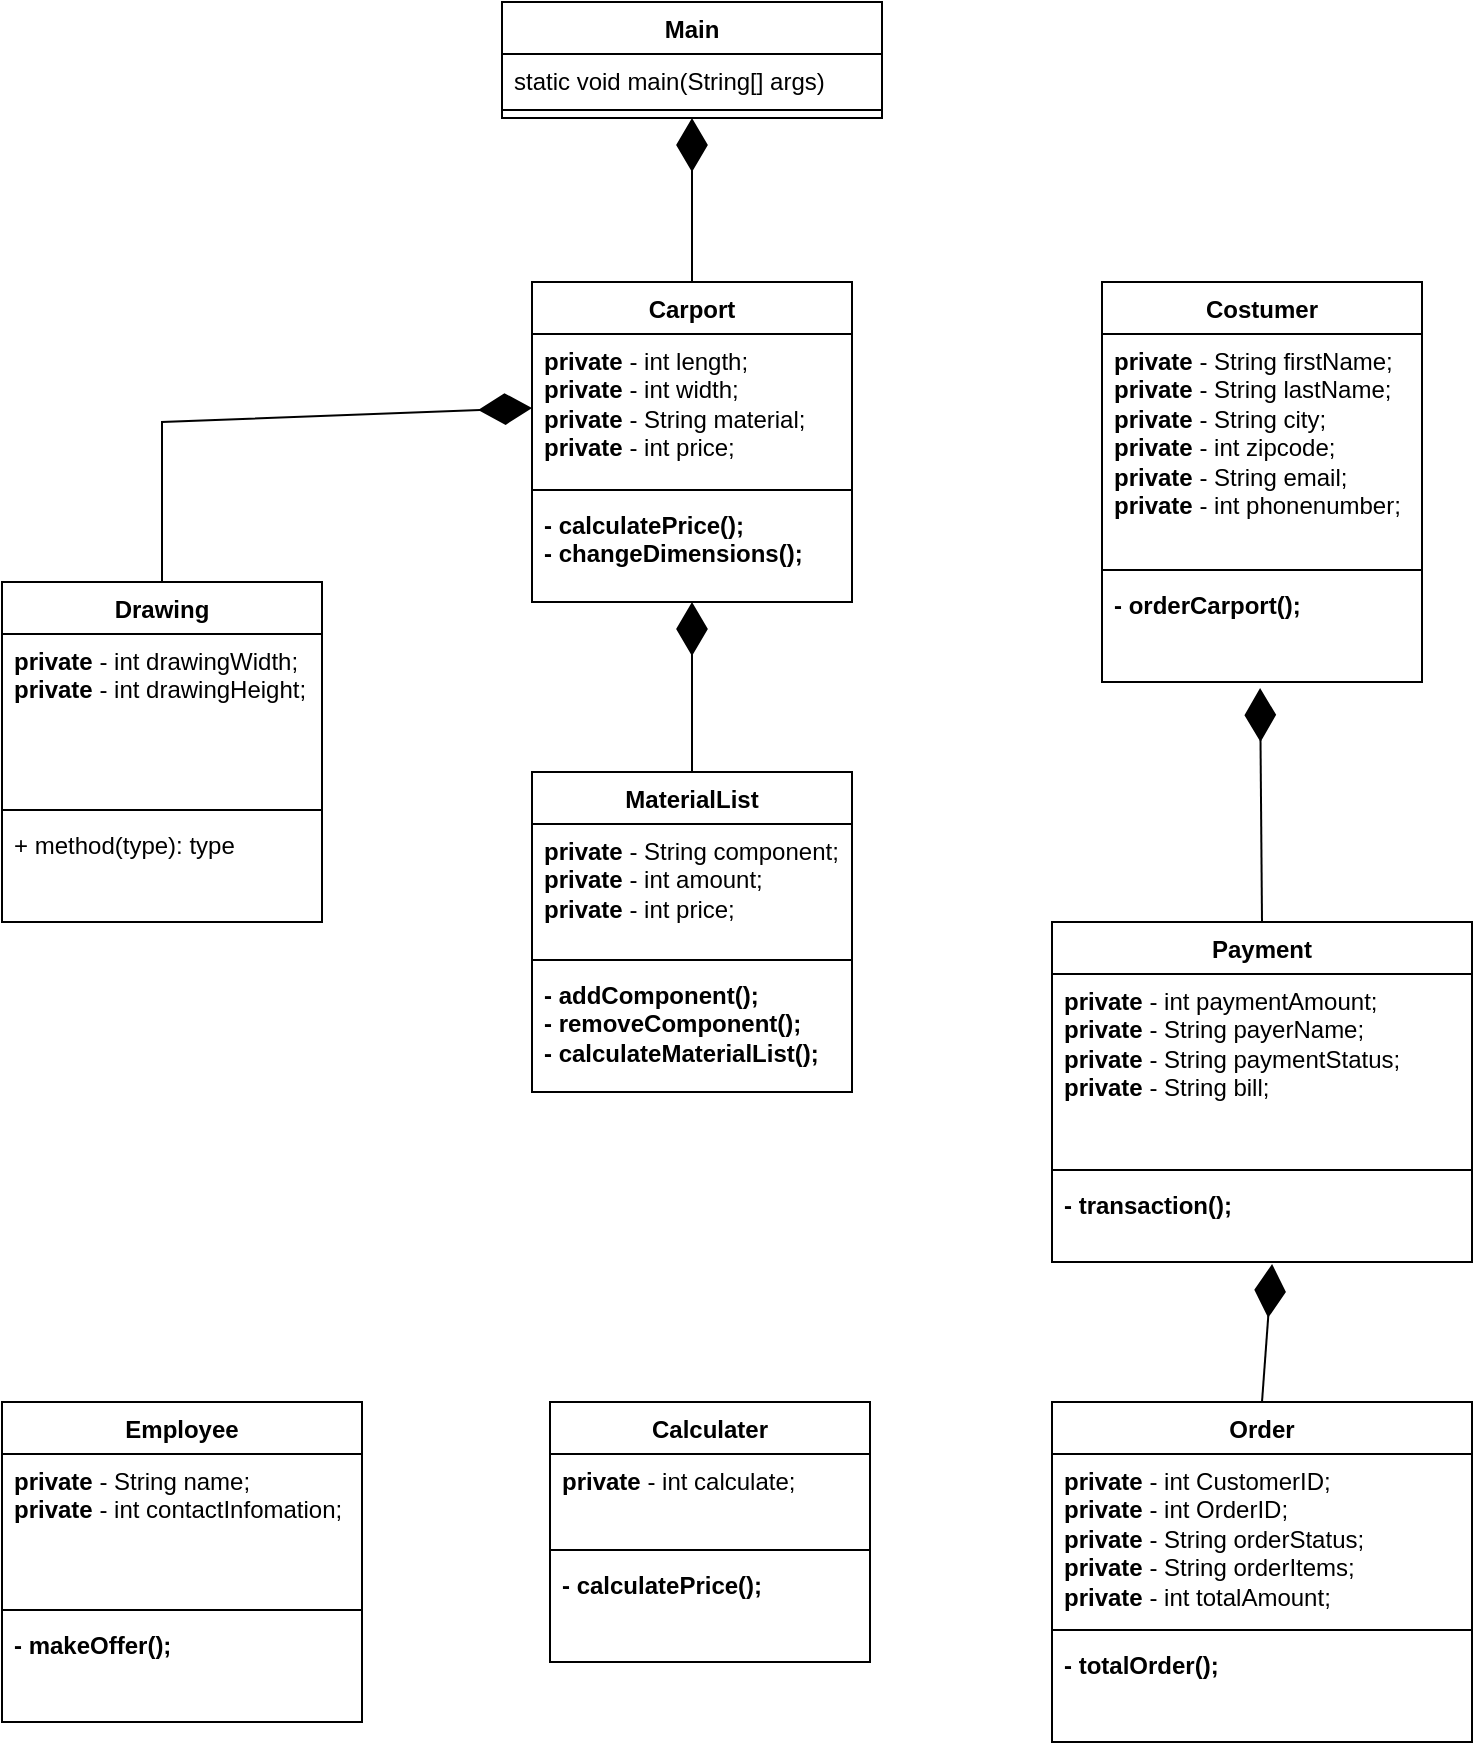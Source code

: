 <mxfile version="24.3.1" type="github">
  <diagram id="C5RBs43oDa-KdzZeNtuy" name="Page-1">
    <mxGraphModel dx="712" dy="745" grid="1" gridSize="10" guides="1" tooltips="1" connect="1" arrows="1" fold="1" page="1" pageScale="1" pageWidth="827" pageHeight="1169" math="0" shadow="0">
      <root>
        <mxCell id="WIyWlLk6GJQsqaUBKTNV-0" />
        <mxCell id="WIyWlLk6GJQsqaUBKTNV-1" parent="WIyWlLk6GJQsqaUBKTNV-0" />
        <mxCell id="eHg_oszsOFh-baLFCK9L-24" value="Carport" style="swimlane;fontStyle=1;align=center;verticalAlign=top;childLayout=stackLayout;horizontal=1;startSize=26;horizontalStack=0;resizeParent=1;resizeParentMax=0;resizeLast=0;collapsible=1;marginBottom=0;whiteSpace=wrap;html=1;" vertex="1" parent="WIyWlLk6GJQsqaUBKTNV-1">
          <mxGeometry x="325" y="180" width="160" height="160" as="geometry" />
        </mxCell>
        <mxCell id="eHg_oszsOFh-baLFCK9L-25" value="&lt;div&gt;&lt;b&gt;private&lt;/b&gt; - int length;&lt;/div&gt;&lt;div&gt;&lt;div&gt;&lt;b&gt;private&lt;/b&gt; - int width;&lt;/div&gt;&lt;div&gt;&lt;div&gt;&lt;b&gt;private&lt;/b&gt; - String material;&lt;br&gt;&lt;/div&gt;&lt;div&gt;&lt;div&gt;&lt;b&gt;private&lt;/b&gt; - int price;&lt;/div&gt;&lt;div&gt;&lt;br&gt;&lt;/div&gt;&lt;/div&gt;&lt;/div&gt;&lt;/div&gt;&lt;div&gt;&lt;br&gt;&lt;/div&gt;" style="text;strokeColor=none;fillColor=none;align=left;verticalAlign=top;spacingLeft=4;spacingRight=4;overflow=hidden;rotatable=0;points=[[0,0.5],[1,0.5]];portConstraint=eastwest;whiteSpace=wrap;html=1;" vertex="1" parent="eHg_oszsOFh-baLFCK9L-24">
          <mxGeometry y="26" width="160" height="74" as="geometry" />
        </mxCell>
        <mxCell id="eHg_oszsOFh-baLFCK9L-26" value="" style="line;strokeWidth=1;fillColor=none;align=left;verticalAlign=middle;spacingTop=-1;spacingLeft=3;spacingRight=3;rotatable=0;labelPosition=right;points=[];portConstraint=eastwest;strokeColor=inherit;" vertex="1" parent="eHg_oszsOFh-baLFCK9L-24">
          <mxGeometry y="100" width="160" height="8" as="geometry" />
        </mxCell>
        <mxCell id="eHg_oszsOFh-baLFCK9L-27" value="&lt;div&gt;&lt;b&gt;- calculatePrice();&lt;/b&gt;&lt;/div&gt;&lt;div&gt;&lt;b&gt;- changeDimensions();&lt;br&gt;&lt;/b&gt;&lt;/div&gt;" style="text;strokeColor=none;fillColor=none;align=left;verticalAlign=top;spacingLeft=4;spacingRight=4;overflow=hidden;rotatable=0;points=[[0,0.5],[1,0.5]];portConstraint=eastwest;whiteSpace=wrap;html=1;" vertex="1" parent="eHg_oszsOFh-baLFCK9L-24">
          <mxGeometry y="108" width="160" height="52" as="geometry" />
        </mxCell>
        <mxCell id="eHg_oszsOFh-baLFCK9L-28" value="Costumer" style="swimlane;fontStyle=1;align=center;verticalAlign=top;childLayout=stackLayout;horizontal=1;startSize=26;horizontalStack=0;resizeParent=1;resizeParentMax=0;resizeLast=0;collapsible=1;marginBottom=0;whiteSpace=wrap;html=1;" vertex="1" parent="WIyWlLk6GJQsqaUBKTNV-1">
          <mxGeometry x="610" y="180" width="160" height="200" as="geometry" />
        </mxCell>
        <mxCell id="eHg_oszsOFh-baLFCK9L-29" value="&lt;div&gt;&lt;b&gt;private&lt;/b&gt; - String firstName;&lt;/div&gt;&lt;div&gt;&lt;div&gt;&lt;b&gt;private&lt;/b&gt; - String lastName;&lt;/div&gt;&lt;div&gt;&lt;div&gt;&lt;b&gt;private&lt;/b&gt; - String city;&lt;/div&gt;&lt;div&gt;&lt;b&gt;private&lt;/b&gt; - int zipcode;&lt;/div&gt;&lt;div&gt;&lt;div&gt;&lt;b&gt;private&lt;/b&gt; - String email;&lt;/div&gt;&lt;div&gt;&lt;b&gt;private&lt;/b&gt; - int phonenumber;&lt;br&gt;&lt;/div&gt;&lt;div&gt;&lt;br&gt;&lt;/div&gt;&lt;/div&gt;&lt;/div&gt;&lt;/div&gt;&lt;div&gt;&lt;br&gt;&lt;/div&gt;" style="text;strokeColor=none;fillColor=none;align=left;verticalAlign=top;spacingLeft=4;spacingRight=4;overflow=hidden;rotatable=0;points=[[0,0.5],[1,0.5]];portConstraint=eastwest;whiteSpace=wrap;html=1;" vertex="1" parent="eHg_oszsOFh-baLFCK9L-28">
          <mxGeometry y="26" width="160" height="114" as="geometry" />
        </mxCell>
        <mxCell id="eHg_oszsOFh-baLFCK9L-30" value="" style="line;strokeWidth=1;fillColor=none;align=left;verticalAlign=middle;spacingTop=-1;spacingLeft=3;spacingRight=3;rotatable=0;labelPosition=right;points=[];portConstraint=eastwest;strokeColor=inherit;" vertex="1" parent="eHg_oszsOFh-baLFCK9L-28">
          <mxGeometry y="140" width="160" height="8" as="geometry" />
        </mxCell>
        <mxCell id="eHg_oszsOFh-baLFCK9L-31" value="&lt;b&gt;- orderCarport();&lt;/b&gt;" style="text;strokeColor=none;fillColor=none;align=left;verticalAlign=top;spacingLeft=4;spacingRight=4;overflow=hidden;rotatable=0;points=[[0,0.5],[1,0.5]];portConstraint=eastwest;whiteSpace=wrap;html=1;" vertex="1" parent="eHg_oszsOFh-baLFCK9L-28">
          <mxGeometry y="148" width="160" height="52" as="geometry" />
        </mxCell>
        <mxCell id="eHg_oszsOFh-baLFCK9L-32" value="MaterialList" style="swimlane;fontStyle=1;align=center;verticalAlign=top;childLayout=stackLayout;horizontal=1;startSize=26;horizontalStack=0;resizeParent=1;resizeParentMax=0;resizeLast=0;collapsible=1;marginBottom=0;whiteSpace=wrap;html=1;" vertex="1" parent="WIyWlLk6GJQsqaUBKTNV-1">
          <mxGeometry x="325" y="425" width="160" height="160" as="geometry" />
        </mxCell>
        <mxCell id="eHg_oszsOFh-baLFCK9L-33" value="&lt;div&gt;&lt;b&gt;private&lt;/b&gt; - String component;&lt;/div&gt;&lt;div&gt;&lt;div&gt;&lt;b&gt;private&lt;/b&gt; - int amount;&lt;/div&gt;&lt;div&gt;&lt;div&gt;&lt;b&gt;private&lt;/b&gt; - int price;&lt;div&gt;&lt;br&gt;&lt;/div&gt;&lt;/div&gt;&lt;/div&gt;&lt;/div&gt;&lt;div&gt;&lt;br&gt;&lt;/div&gt;" style="text;strokeColor=none;fillColor=none;align=left;verticalAlign=top;spacingLeft=4;spacingRight=4;overflow=hidden;rotatable=0;points=[[0,0.5],[1,0.5]];portConstraint=eastwest;whiteSpace=wrap;html=1;" vertex="1" parent="eHg_oszsOFh-baLFCK9L-32">
          <mxGeometry y="26" width="160" height="64" as="geometry" />
        </mxCell>
        <mxCell id="eHg_oszsOFh-baLFCK9L-34" value="" style="line;strokeWidth=1;fillColor=none;align=left;verticalAlign=middle;spacingTop=-1;spacingLeft=3;spacingRight=3;rotatable=0;labelPosition=right;points=[];portConstraint=eastwest;strokeColor=inherit;" vertex="1" parent="eHg_oszsOFh-baLFCK9L-32">
          <mxGeometry y="90" width="160" height="8" as="geometry" />
        </mxCell>
        <mxCell id="eHg_oszsOFh-baLFCK9L-35" value="&lt;div&gt;&lt;b&gt;- addComponent();&lt;/b&gt;&lt;/div&gt;&lt;div&gt;&lt;b&gt;- removeComponent();&lt;/b&gt;&lt;/div&gt;&lt;div&gt;&lt;b&gt;- calculateMaterialList();&lt;br&gt;&lt;/b&gt;&lt;/div&gt;&lt;div&gt;&lt;b&gt;&lt;br&gt;&lt;br&gt;&lt;/b&gt;&lt;/div&gt;" style="text;strokeColor=none;fillColor=none;align=left;verticalAlign=top;spacingLeft=4;spacingRight=4;overflow=hidden;rotatable=0;points=[[0,0.5],[1,0.5]];portConstraint=eastwest;whiteSpace=wrap;html=1;" vertex="1" parent="eHg_oszsOFh-baLFCK9L-32">
          <mxGeometry y="98" width="160" height="62" as="geometry" />
        </mxCell>
        <mxCell id="eHg_oszsOFh-baLFCK9L-37" value="Payment" style="swimlane;fontStyle=1;align=center;verticalAlign=top;childLayout=stackLayout;horizontal=1;startSize=26;horizontalStack=0;resizeParent=1;resizeParentMax=0;resizeLast=0;collapsible=1;marginBottom=0;whiteSpace=wrap;html=1;" vertex="1" parent="WIyWlLk6GJQsqaUBKTNV-1">
          <mxGeometry x="585" y="500" width="210" height="170" as="geometry" />
        </mxCell>
        <mxCell id="eHg_oszsOFh-baLFCK9L-38" value="&lt;div&gt;&lt;div&gt;&lt;b&gt;private&lt;/b&gt; - int paymentAmount;&lt;/div&gt;&lt;div&gt;&lt;b&gt;private&lt;/b&gt; - String payerName;&lt;/div&gt;&lt;div&gt;&lt;b&gt;private&lt;/b&gt; - String paymentStatus;&lt;/div&gt;&lt;div&gt;&lt;div&gt;&lt;b&gt;private&lt;/b&gt; - String bill;&lt;div&gt;&lt;br&gt;&lt;/div&gt;&lt;/div&gt;&lt;/div&gt;&lt;/div&gt;&lt;div&gt;&lt;br&gt;&lt;/div&gt;" style="text;strokeColor=none;fillColor=none;align=left;verticalAlign=top;spacingLeft=4;spacingRight=4;overflow=hidden;rotatable=0;points=[[0,0.5],[1,0.5]];portConstraint=eastwest;whiteSpace=wrap;html=1;" vertex="1" parent="eHg_oszsOFh-baLFCK9L-37">
          <mxGeometry y="26" width="210" height="94" as="geometry" />
        </mxCell>
        <mxCell id="eHg_oszsOFh-baLFCK9L-39" value="" style="line;strokeWidth=1;fillColor=none;align=left;verticalAlign=middle;spacingTop=-1;spacingLeft=3;spacingRight=3;rotatable=0;labelPosition=right;points=[];portConstraint=eastwest;strokeColor=inherit;" vertex="1" parent="eHg_oszsOFh-baLFCK9L-37">
          <mxGeometry y="120" width="210" height="8" as="geometry" />
        </mxCell>
        <mxCell id="eHg_oszsOFh-baLFCK9L-40" value="&lt;b&gt;- transaction();&lt;br&gt;&lt;/b&gt;" style="text;strokeColor=none;fillColor=none;align=left;verticalAlign=top;spacingLeft=4;spacingRight=4;overflow=hidden;rotatable=0;points=[[0,0.5],[1,0.5]];portConstraint=eastwest;whiteSpace=wrap;html=1;" vertex="1" parent="eHg_oszsOFh-baLFCK9L-37">
          <mxGeometry y="128" width="210" height="42" as="geometry" />
        </mxCell>
        <mxCell id="eHg_oszsOFh-baLFCK9L-41" value="Calculater" style="swimlane;fontStyle=1;align=center;verticalAlign=top;childLayout=stackLayout;horizontal=1;startSize=26;horizontalStack=0;resizeParent=1;resizeParentMax=0;resizeLast=0;collapsible=1;marginBottom=0;whiteSpace=wrap;html=1;" vertex="1" parent="WIyWlLk6GJQsqaUBKTNV-1">
          <mxGeometry x="334" y="740" width="160" height="130" as="geometry" />
        </mxCell>
        <mxCell id="eHg_oszsOFh-baLFCK9L-42" value="&lt;div&gt;&lt;div&gt;&lt;b&gt;private&lt;/b&gt; - int calculate;&lt;/div&gt;&lt;/div&gt;&lt;div&gt;&lt;br&gt;&lt;/div&gt;" style="text;strokeColor=none;fillColor=none;align=left;verticalAlign=top;spacingLeft=4;spacingRight=4;overflow=hidden;rotatable=0;points=[[0,0.5],[1,0.5]];portConstraint=eastwest;whiteSpace=wrap;html=1;" vertex="1" parent="eHg_oszsOFh-baLFCK9L-41">
          <mxGeometry y="26" width="160" height="44" as="geometry" />
        </mxCell>
        <mxCell id="eHg_oszsOFh-baLFCK9L-43" value="" style="line;strokeWidth=1;fillColor=none;align=left;verticalAlign=middle;spacingTop=-1;spacingLeft=3;spacingRight=3;rotatable=0;labelPosition=right;points=[];portConstraint=eastwest;strokeColor=inherit;" vertex="1" parent="eHg_oszsOFh-baLFCK9L-41">
          <mxGeometry y="70" width="160" height="8" as="geometry" />
        </mxCell>
        <mxCell id="eHg_oszsOFh-baLFCK9L-44" value="&lt;b&gt;- calculatePrice();&lt;br&gt;&lt;/b&gt;" style="text;strokeColor=none;fillColor=none;align=left;verticalAlign=top;spacingLeft=4;spacingRight=4;overflow=hidden;rotatable=0;points=[[0,0.5],[1,0.5]];portConstraint=eastwest;whiteSpace=wrap;html=1;" vertex="1" parent="eHg_oszsOFh-baLFCK9L-41">
          <mxGeometry y="78" width="160" height="52" as="geometry" />
        </mxCell>
        <mxCell id="eHg_oszsOFh-baLFCK9L-45" value="Employee" style="swimlane;fontStyle=1;align=center;verticalAlign=top;childLayout=stackLayout;horizontal=1;startSize=26;horizontalStack=0;resizeParent=1;resizeParentMax=0;resizeLast=0;collapsible=1;marginBottom=0;whiteSpace=wrap;html=1;" vertex="1" parent="WIyWlLk6GJQsqaUBKTNV-1">
          <mxGeometry x="60" y="740" width="180" height="160" as="geometry" />
        </mxCell>
        <mxCell id="eHg_oszsOFh-baLFCK9L-46" value="&lt;div&gt;&lt;div&gt;&lt;b&gt;private&lt;/b&gt; - String name;&lt;/div&gt;&lt;div&gt;&lt;div&gt;&lt;div&gt;&lt;b&gt;private&lt;/b&gt; - int contactInfomation;&lt;/div&gt;&lt;/div&gt;&lt;/div&gt;&lt;/div&gt;&lt;div&gt;&lt;br&gt;&lt;/div&gt;" style="text;strokeColor=none;fillColor=none;align=left;verticalAlign=top;spacingLeft=4;spacingRight=4;overflow=hidden;rotatable=0;points=[[0,0.5],[1,0.5]];portConstraint=eastwest;whiteSpace=wrap;html=1;" vertex="1" parent="eHg_oszsOFh-baLFCK9L-45">
          <mxGeometry y="26" width="180" height="74" as="geometry" />
        </mxCell>
        <mxCell id="eHg_oszsOFh-baLFCK9L-47" value="" style="line;strokeWidth=1;fillColor=none;align=left;verticalAlign=middle;spacingTop=-1;spacingLeft=3;spacingRight=3;rotatable=0;labelPosition=right;points=[];portConstraint=eastwest;strokeColor=inherit;" vertex="1" parent="eHg_oszsOFh-baLFCK9L-45">
          <mxGeometry y="100" width="180" height="8" as="geometry" />
        </mxCell>
        <mxCell id="eHg_oszsOFh-baLFCK9L-48" value="&lt;b&gt;- makeOffer();&lt;br&gt;&lt;/b&gt;" style="text;strokeColor=none;fillColor=none;align=left;verticalAlign=top;spacingLeft=4;spacingRight=4;overflow=hidden;rotatable=0;points=[[0,0.5],[1,0.5]];portConstraint=eastwest;whiteSpace=wrap;html=1;" vertex="1" parent="eHg_oszsOFh-baLFCK9L-45">
          <mxGeometry y="108" width="180" height="52" as="geometry" />
        </mxCell>
        <mxCell id="eHg_oszsOFh-baLFCK9L-49" value="Order" style="swimlane;fontStyle=1;align=center;verticalAlign=top;childLayout=stackLayout;horizontal=1;startSize=26;horizontalStack=0;resizeParent=1;resizeParentMax=0;resizeLast=0;collapsible=1;marginBottom=0;whiteSpace=wrap;html=1;" vertex="1" parent="WIyWlLk6GJQsqaUBKTNV-1">
          <mxGeometry x="585" y="740" width="210" height="170" as="geometry" />
        </mxCell>
        <mxCell id="eHg_oszsOFh-baLFCK9L-50" value="&lt;div&gt;&lt;div&gt;&lt;b&gt;private&lt;/b&gt; - int CustomerID;&lt;/div&gt;&lt;/div&gt;&lt;div&gt;&lt;div&gt;&lt;b&gt;private&lt;/b&gt; - int OrderID;&lt;/div&gt;&lt;div&gt;&lt;b&gt;private&lt;/b&gt; - String orderStatus;&lt;/div&gt;&lt;div&gt;&lt;b&gt;private&lt;/b&gt; - String orderItems;&lt;/div&gt;&lt;div&gt;&lt;b&gt;private&lt;/b&gt; - int totalAmount;&lt;/div&gt;&lt;/div&gt;" style="text;strokeColor=none;fillColor=none;align=left;verticalAlign=top;spacingLeft=4;spacingRight=4;overflow=hidden;rotatable=0;points=[[0,0.5],[1,0.5]];portConstraint=eastwest;whiteSpace=wrap;html=1;" vertex="1" parent="eHg_oszsOFh-baLFCK9L-49">
          <mxGeometry y="26" width="210" height="84" as="geometry" />
        </mxCell>
        <mxCell id="eHg_oszsOFh-baLFCK9L-51" value="" style="line;strokeWidth=1;fillColor=none;align=left;verticalAlign=middle;spacingTop=-1;spacingLeft=3;spacingRight=3;rotatable=0;labelPosition=right;points=[];portConstraint=eastwest;strokeColor=inherit;" vertex="1" parent="eHg_oszsOFh-baLFCK9L-49">
          <mxGeometry y="110" width="210" height="8" as="geometry" />
        </mxCell>
        <mxCell id="eHg_oszsOFh-baLFCK9L-52" value="&lt;div&gt;&lt;b&gt;- totalOrder();&lt;/b&gt;&lt;/div&gt;" style="text;strokeColor=none;fillColor=none;align=left;verticalAlign=top;spacingLeft=4;spacingRight=4;overflow=hidden;rotatable=0;points=[[0,0.5],[1,0.5]];portConstraint=eastwest;whiteSpace=wrap;html=1;" vertex="1" parent="eHg_oszsOFh-baLFCK9L-49">
          <mxGeometry y="118" width="210" height="52" as="geometry" />
        </mxCell>
        <mxCell id="eHg_oszsOFh-baLFCK9L-53" value="Drawing" style="swimlane;fontStyle=1;align=center;verticalAlign=top;childLayout=stackLayout;horizontal=1;startSize=26;horizontalStack=0;resizeParent=1;resizeParentMax=0;resizeLast=0;collapsible=1;marginBottom=0;whiteSpace=wrap;html=1;" vertex="1" parent="WIyWlLk6GJQsqaUBKTNV-1">
          <mxGeometry x="60" y="330" width="160" height="170" as="geometry" />
        </mxCell>
        <mxCell id="eHg_oszsOFh-baLFCK9L-54" value="&lt;div&gt;&lt;div&gt;&lt;b&gt;private&lt;/b&gt; - int drawingWidth;&lt;/div&gt;&lt;/div&gt;&lt;div&gt;&lt;div&gt;&lt;b&gt;private&lt;/b&gt; - int drawingHeight;&lt;br&gt;&lt;br&gt;&lt;/div&gt;&lt;/div&gt;" style="text;strokeColor=none;fillColor=none;align=left;verticalAlign=top;spacingLeft=4;spacingRight=4;overflow=hidden;rotatable=0;points=[[0,0.5],[1,0.5]];portConstraint=eastwest;whiteSpace=wrap;html=1;" vertex="1" parent="eHg_oszsOFh-baLFCK9L-53">
          <mxGeometry y="26" width="160" height="84" as="geometry" />
        </mxCell>
        <mxCell id="eHg_oszsOFh-baLFCK9L-55" value="" style="line;strokeWidth=1;fillColor=none;align=left;verticalAlign=middle;spacingTop=-1;spacingLeft=3;spacingRight=3;rotatable=0;labelPosition=right;points=[];portConstraint=eastwest;strokeColor=inherit;" vertex="1" parent="eHg_oszsOFh-baLFCK9L-53">
          <mxGeometry y="110" width="160" height="8" as="geometry" />
        </mxCell>
        <mxCell id="eHg_oszsOFh-baLFCK9L-56" value="+ method(type): type" style="text;strokeColor=none;fillColor=none;align=left;verticalAlign=top;spacingLeft=4;spacingRight=4;overflow=hidden;rotatable=0;points=[[0,0.5],[1,0.5]];portConstraint=eastwest;whiteSpace=wrap;html=1;" vertex="1" parent="eHg_oszsOFh-baLFCK9L-53">
          <mxGeometry y="118" width="160" height="52" as="geometry" />
        </mxCell>
        <mxCell id="eHg_oszsOFh-baLFCK9L-57" value="Main" style="swimlane;fontStyle=1;align=center;verticalAlign=top;childLayout=stackLayout;horizontal=1;startSize=26;horizontalStack=0;resizeParent=1;resizeParentMax=0;resizeLast=0;collapsible=1;marginBottom=0;whiteSpace=wrap;html=1;" vertex="1" parent="WIyWlLk6GJQsqaUBKTNV-1">
          <mxGeometry x="310" y="40" width="190" height="58" as="geometry" />
        </mxCell>
        <mxCell id="eHg_oszsOFh-baLFCK9L-58" value="static void main(String[] args)" style="text;strokeColor=none;fillColor=none;align=left;verticalAlign=top;spacingLeft=4;spacingRight=4;overflow=hidden;rotatable=0;points=[[0,0.5],[1,0.5]];portConstraint=eastwest;whiteSpace=wrap;html=1;" vertex="1" parent="eHg_oszsOFh-baLFCK9L-57">
          <mxGeometry y="26" width="190" height="24" as="geometry" />
        </mxCell>
        <mxCell id="eHg_oszsOFh-baLFCK9L-59" value="" style="line;strokeWidth=1;fillColor=none;align=left;verticalAlign=middle;spacingTop=-1;spacingLeft=3;spacingRight=3;rotatable=0;labelPosition=right;points=[];portConstraint=eastwest;strokeColor=inherit;" vertex="1" parent="eHg_oszsOFh-baLFCK9L-57">
          <mxGeometry y="50" width="190" height="8" as="geometry" />
        </mxCell>
        <mxCell id="eHg_oszsOFh-baLFCK9L-66" value="" style="endArrow=diamondThin;endFill=1;endSize=24;html=1;rounded=0;entryX=0.5;entryY=1;entryDx=0;entryDy=0;exitX=0.5;exitY=0;exitDx=0;exitDy=0;" edge="1" parent="WIyWlLk6GJQsqaUBKTNV-1" source="eHg_oszsOFh-baLFCK9L-24" target="eHg_oszsOFh-baLFCK9L-57">
          <mxGeometry width="160" relative="1" as="geometry">
            <mxPoint x="240" y="140" as="sourcePoint" />
            <mxPoint x="400" y="140" as="targetPoint" />
          </mxGeometry>
        </mxCell>
        <mxCell id="eHg_oszsOFh-baLFCK9L-68" value="" style="endArrow=diamondThin;endFill=1;endSize=24;html=1;rounded=0;exitX=0.5;exitY=0;exitDx=0;exitDy=0;entryX=0;entryY=0.5;entryDx=0;entryDy=0;" edge="1" parent="WIyWlLk6GJQsqaUBKTNV-1" source="eHg_oszsOFh-baLFCK9L-53" target="eHg_oszsOFh-baLFCK9L-25">
          <mxGeometry width="160" relative="1" as="geometry">
            <mxPoint x="395" y="450" as="sourcePoint" />
            <mxPoint x="270" y="250" as="targetPoint" />
            <Array as="points">
              <mxPoint x="140" y="250" />
            </Array>
          </mxGeometry>
        </mxCell>
        <mxCell id="eHg_oszsOFh-baLFCK9L-69" value="" style="endArrow=diamondThin;endFill=1;endSize=24;html=1;rounded=0;exitX=0.5;exitY=0;exitDx=0;exitDy=0;" edge="1" parent="WIyWlLk6GJQsqaUBKTNV-1" source="eHg_oszsOFh-baLFCK9L-32" target="eHg_oszsOFh-baLFCK9L-27">
          <mxGeometry width="160" relative="1" as="geometry">
            <mxPoint x="404.5" y="422" as="sourcePoint" />
            <mxPoint x="404.5" y="340" as="targetPoint" />
          </mxGeometry>
        </mxCell>
        <mxCell id="eHg_oszsOFh-baLFCK9L-70" value="" style="endArrow=diamondThin;endFill=1;endSize=24;html=1;rounded=0;exitX=0.5;exitY=0;exitDx=0;exitDy=0;entryX=0.494;entryY=1.058;entryDx=0;entryDy=0;entryPerimeter=0;" edge="1" parent="WIyWlLk6GJQsqaUBKTNV-1" source="eHg_oszsOFh-baLFCK9L-37" target="eHg_oszsOFh-baLFCK9L-31">
          <mxGeometry width="160" relative="1" as="geometry">
            <mxPoint x="689.5" y="475" as="sourcePoint" />
            <mxPoint x="689.5" y="390" as="targetPoint" />
          </mxGeometry>
        </mxCell>
        <mxCell id="eHg_oszsOFh-baLFCK9L-71" value="" style="endArrow=diamondThin;endFill=1;endSize=24;html=1;rounded=0;exitX=0.5;exitY=0;exitDx=0;exitDy=0;entryX=0.524;entryY=1.024;entryDx=0;entryDy=0;entryPerimeter=0;" edge="1" parent="WIyWlLk6GJQsqaUBKTNV-1" source="eHg_oszsOFh-baLFCK9L-49" target="eHg_oszsOFh-baLFCK9L-40">
          <mxGeometry width="160" relative="1" as="geometry">
            <mxPoint x="700" y="717" as="sourcePoint" />
            <mxPoint x="699" y="600" as="targetPoint" />
          </mxGeometry>
        </mxCell>
      </root>
    </mxGraphModel>
  </diagram>
</mxfile>
